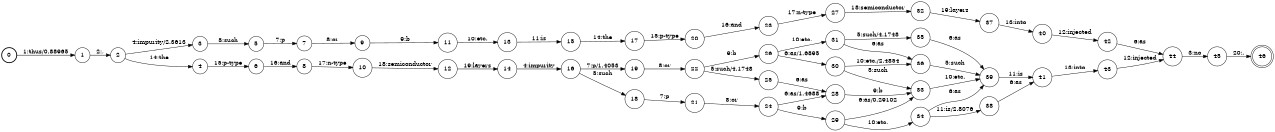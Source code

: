 digraph FST {
rankdir = LR;
size = "8.5,11";
label = "";
center = 1;
orientation = Portrait;
ranksep = "0.4";
nodesep = "0.25";
0 [label = "0", shape = circle, style = bold, fontsize = 14]
	0 -> 1 [label = "1:thus/0.88965", fontsize = 14];
1 [label = "1", shape = circle, style = solid, fontsize = 14]
	1 -> 2 [label = "2:,", fontsize = 14];
2 [label = "2", shape = circle, style = solid, fontsize = 14]
	2 -> 3 [label = "4:impurity/2.3613", fontsize = 14];
	2 -> 4 [label = "14:the", fontsize = 14];
3 [label = "3", shape = circle, style = solid, fontsize = 14]
	3 -> 5 [label = "5:such", fontsize = 14];
4 [label = "4", shape = circle, style = solid, fontsize = 14]
	4 -> 6 [label = "15:p-type", fontsize = 14];
5 [label = "5", shape = circle, style = solid, fontsize = 14]
	5 -> 7 [label = "7:p", fontsize = 14];
6 [label = "6", shape = circle, style = solid, fontsize = 14]
	6 -> 8 [label = "16:and", fontsize = 14];
7 [label = "7", shape = circle, style = solid, fontsize = 14]
	7 -> 9 [label = "8:or", fontsize = 14];
8 [label = "8", shape = circle, style = solid, fontsize = 14]
	8 -> 10 [label = "17:n-type", fontsize = 14];
9 [label = "9", shape = circle, style = solid, fontsize = 14]
	9 -> 11 [label = "9:b", fontsize = 14];
10 [label = "10", shape = circle, style = solid, fontsize = 14]
	10 -> 12 [label = "18:semiconductor", fontsize = 14];
11 [label = "11", shape = circle, style = solid, fontsize = 14]
	11 -> 13 [label = "10:etc.", fontsize = 14];
12 [label = "12", shape = circle, style = solid, fontsize = 14]
	12 -> 14 [label = "19:layers", fontsize = 14];
13 [label = "13", shape = circle, style = solid, fontsize = 14]
	13 -> 15 [label = "11:is", fontsize = 14];
14 [label = "14", shape = circle, style = solid, fontsize = 14]
	14 -> 16 [label = "4:impurity", fontsize = 14];
15 [label = "15", shape = circle, style = solid, fontsize = 14]
	15 -> 17 [label = "14:the", fontsize = 14];
16 [label = "16", shape = circle, style = solid, fontsize = 14]
	16 -> 18 [label = "5:such", fontsize = 14];
	16 -> 19 [label = "7:p/1.4053", fontsize = 14];
17 [label = "17", shape = circle, style = solid, fontsize = 14]
	17 -> 20 [label = "15:p-type", fontsize = 14];
18 [label = "18", shape = circle, style = solid, fontsize = 14]
	18 -> 21 [label = "7:p", fontsize = 14];
19 [label = "19", shape = circle, style = solid, fontsize = 14]
	19 -> 22 [label = "8:or", fontsize = 14];
20 [label = "20", shape = circle, style = solid, fontsize = 14]
	20 -> 23 [label = "16:and", fontsize = 14];
21 [label = "21", shape = circle, style = solid, fontsize = 14]
	21 -> 24 [label = "8:or", fontsize = 14];
22 [label = "22", shape = circle, style = solid, fontsize = 14]
	22 -> 25 [label = "5:such/4.1748", fontsize = 14];
	22 -> 26 [label = "9:b", fontsize = 14];
23 [label = "23", shape = circle, style = solid, fontsize = 14]
	23 -> 27 [label = "17:n-type", fontsize = 14];
24 [label = "24", shape = circle, style = solid, fontsize = 14]
	24 -> 28 [label = "6:as/1.4688", fontsize = 14];
	24 -> 29 [label = "9:b", fontsize = 14];
25 [label = "25", shape = circle, style = solid, fontsize = 14]
	25 -> 28 [label = "6:as", fontsize = 14];
26 [label = "26", shape = circle, style = solid, fontsize = 14]
	26 -> 30 [label = "6:as/1.6895", fontsize = 14];
	26 -> 31 [label = "10:etc.", fontsize = 14];
27 [label = "27", shape = circle, style = solid, fontsize = 14]
	27 -> 32 [label = "18:semiconductor", fontsize = 14];
28 [label = "28", shape = circle, style = solid, fontsize = 14]
	28 -> 33 [label = "9:b", fontsize = 14];
29 [label = "29", shape = circle, style = solid, fontsize = 14]
	29 -> 33 [label = "6:as/0.29102", fontsize = 14];
	29 -> 34 [label = "10:etc.", fontsize = 14];
30 [label = "30", shape = circle, style = solid, fontsize = 14]
	30 -> 33 [label = "5:such", fontsize = 14];
	30 -> 36 [label = "10:etc./2.4854", fontsize = 14];
31 [label = "31", shape = circle, style = solid, fontsize = 14]
	31 -> 35 [label = "5:such/4.1748", fontsize = 14];
	31 -> 36 [label = "6:as", fontsize = 14];
32 [label = "32", shape = circle, style = solid, fontsize = 14]
	32 -> 37 [label = "19:layers", fontsize = 14];
33 [label = "33", shape = circle, style = solid, fontsize = 14]
	33 -> 39 [label = "10:etc.", fontsize = 14];
34 [label = "34", shape = circle, style = solid, fontsize = 14]
	34 -> 39 [label = "6:as", fontsize = 14];
	34 -> 38 [label = "11:is/2.8076", fontsize = 14];
35 [label = "35", shape = circle, style = solid, fontsize = 14]
	35 -> 39 [label = "6:as", fontsize = 14];
36 [label = "36", shape = circle, style = solid, fontsize = 14]
	36 -> 39 [label = "5:such", fontsize = 14];
37 [label = "37", shape = circle, style = solid, fontsize = 14]
	37 -> 40 [label = "13:into", fontsize = 14];
38 [label = "38", shape = circle, style = solid, fontsize = 14]
	38 -> 41 [label = "6:as", fontsize = 14];
39 [label = "39", shape = circle, style = solid, fontsize = 14]
	39 -> 41 [label = "11:is", fontsize = 14];
40 [label = "40", shape = circle, style = solid, fontsize = 14]
	40 -> 42 [label = "12:injected", fontsize = 14];
41 [label = "41", shape = circle, style = solid, fontsize = 14]
	41 -> 43 [label = "13:into", fontsize = 14];
42 [label = "42", shape = circle, style = solid, fontsize = 14]
	42 -> 44 [label = "6:as", fontsize = 14];
43 [label = "43", shape = circle, style = solid, fontsize = 14]
	43 -> 44 [label = "12:injected", fontsize = 14];
44 [label = "44", shape = circle, style = solid, fontsize = 14]
	44 -> 45 [label = "3:no", fontsize = 14];
45 [label = "45", shape = circle, style = solid, fontsize = 14]
	45 -> 46 [label = "20:.", fontsize = 14];
46 [label = "46", shape = doublecircle, style = solid, fontsize = 14]
}
